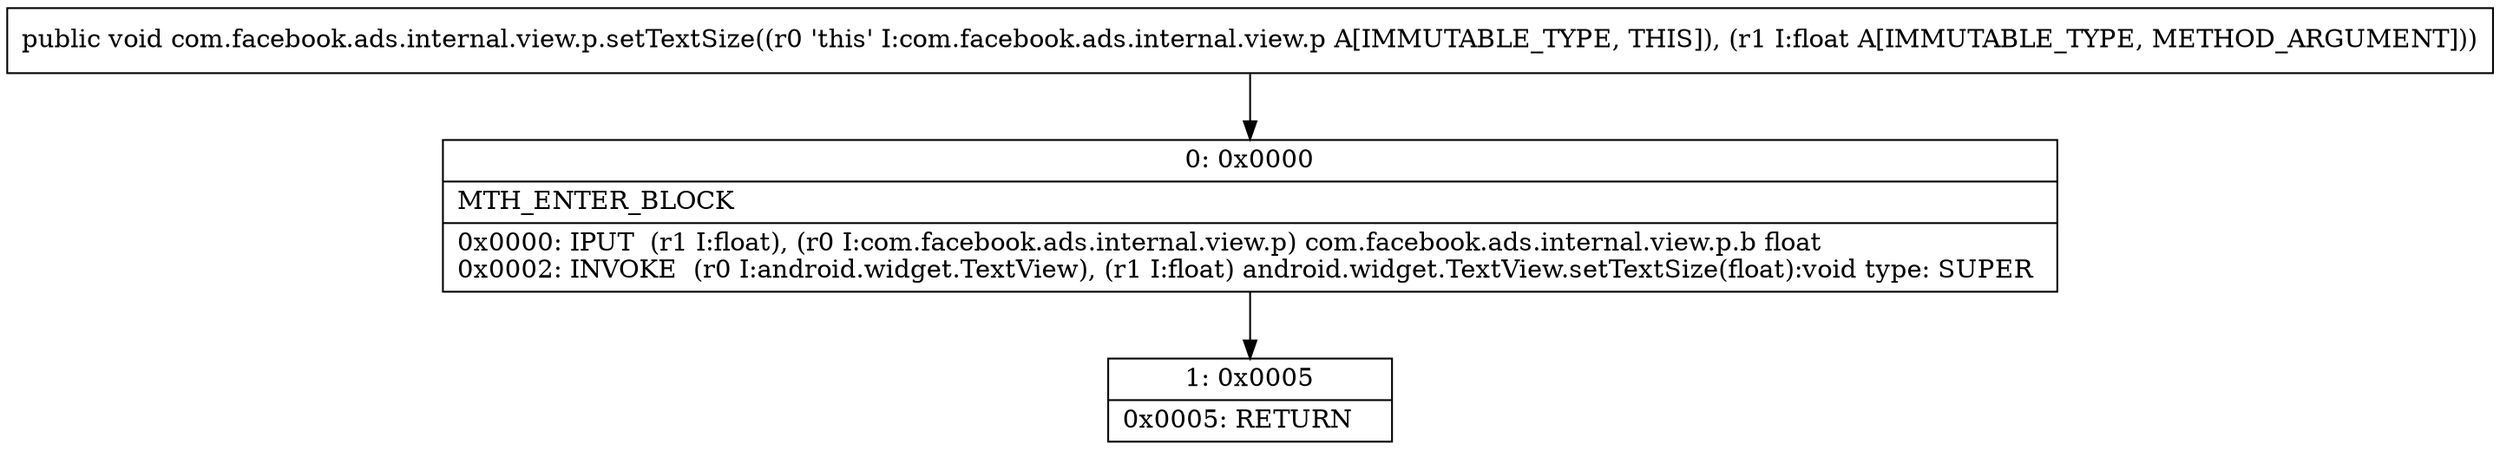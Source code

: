 digraph "CFG forcom.facebook.ads.internal.view.p.setTextSize(F)V" {
Node_0 [shape=record,label="{0\:\ 0x0000|MTH_ENTER_BLOCK\l|0x0000: IPUT  (r1 I:float), (r0 I:com.facebook.ads.internal.view.p) com.facebook.ads.internal.view.p.b float \l0x0002: INVOKE  (r0 I:android.widget.TextView), (r1 I:float) android.widget.TextView.setTextSize(float):void type: SUPER \l}"];
Node_1 [shape=record,label="{1\:\ 0x0005|0x0005: RETURN   \l}"];
MethodNode[shape=record,label="{public void com.facebook.ads.internal.view.p.setTextSize((r0 'this' I:com.facebook.ads.internal.view.p A[IMMUTABLE_TYPE, THIS]), (r1 I:float A[IMMUTABLE_TYPE, METHOD_ARGUMENT])) }"];
MethodNode -> Node_0;
Node_0 -> Node_1;
}

